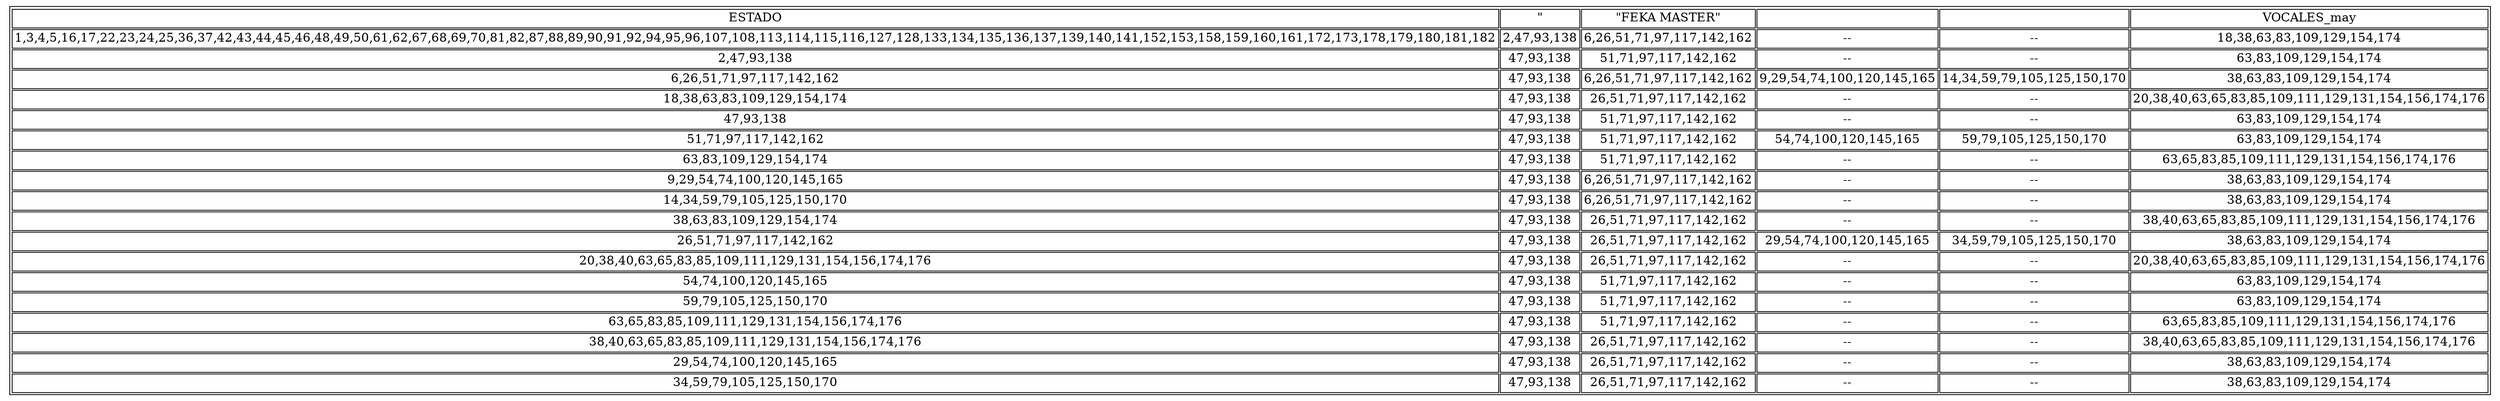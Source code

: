 digraph Grafica{
graph [ratio=fill];
node [label="\N", fontsize=15, shape=plaintext];
graph [bb="0,0,352,154"];arset [label=<
        <TABLE ALIGN="LEFT">
<TR><TD>ESTADO</TD>
<TD>"</TD>
<TD>"FEKA MASTER"</TD>
<TD>
</TD>
<TD>	</TD>
<TD>VOCALES_may</TD>
</TR><TR><TD>1,3,4,5,16,17,22,23,24,25,36,37,42,43,44,45,46,48,49,50,61,62,67,68,69,70,81,82,87,88,89,90,91,92,94,95,96,107,108,113,114,115,116,127,128,133,134,135,136,137,139,140,141,152,153,158,159,160,161,172,173,178,179,180,181,182</TD>
<TD>2,47,93,138</TD>
<TD>6,26,51,71,97,117,142,162</TD>
<TD>--</TD>
<TD>--</TD>
<TD>18,38,63,83,109,129,154,174</TD>
</TR><TR><TD>2,47,93,138</TD>
<TD>47,93,138</TD>
<TD>51,71,97,117,142,162</TD>
<TD>--</TD>
<TD>--</TD>
<TD>63,83,109,129,154,174</TD>
</TR><TR><TD>6,26,51,71,97,117,142,162</TD>
<TD>47,93,138</TD>
<TD>6,26,51,71,97,117,142,162</TD>
<TD>9,29,54,74,100,120,145,165</TD>
<TD>14,34,59,79,105,125,150,170</TD>
<TD>38,63,83,109,129,154,174</TD>
</TR><TR><TD>18,38,63,83,109,129,154,174</TD>
<TD>47,93,138</TD>
<TD>26,51,71,97,117,142,162</TD>
<TD>--</TD>
<TD>--</TD>
<TD>20,38,40,63,65,83,85,109,111,129,131,154,156,174,176</TD>
</TR><TR><TD>47,93,138</TD>
<TD>47,93,138</TD>
<TD>51,71,97,117,142,162</TD>
<TD>--</TD>
<TD>--</TD>
<TD>63,83,109,129,154,174</TD>
</TR><TR><TD>51,71,97,117,142,162</TD>
<TD>47,93,138</TD>
<TD>51,71,97,117,142,162</TD>
<TD>54,74,100,120,145,165</TD>
<TD>59,79,105,125,150,170</TD>
<TD>63,83,109,129,154,174</TD>
</TR><TR><TD>63,83,109,129,154,174</TD>
<TD>47,93,138</TD>
<TD>51,71,97,117,142,162</TD>
<TD>--</TD>
<TD>--</TD>
<TD>63,65,83,85,109,111,129,131,154,156,174,176</TD>
</TR><TR><TD>9,29,54,74,100,120,145,165</TD>
<TD>47,93,138</TD>
<TD>6,26,51,71,97,117,142,162</TD>
<TD>--</TD>
<TD>--</TD>
<TD>38,63,83,109,129,154,174</TD>
</TR><TR><TD>14,34,59,79,105,125,150,170</TD>
<TD>47,93,138</TD>
<TD>6,26,51,71,97,117,142,162</TD>
<TD>--</TD>
<TD>--</TD>
<TD>38,63,83,109,129,154,174</TD>
</TR><TR><TD>38,63,83,109,129,154,174</TD>
<TD>47,93,138</TD>
<TD>26,51,71,97,117,142,162</TD>
<TD>--</TD>
<TD>--</TD>
<TD>38,40,63,65,83,85,109,111,129,131,154,156,174,176</TD>
</TR><TR><TD>26,51,71,97,117,142,162</TD>
<TD>47,93,138</TD>
<TD>26,51,71,97,117,142,162</TD>
<TD>29,54,74,100,120,145,165</TD>
<TD>34,59,79,105,125,150,170</TD>
<TD>38,63,83,109,129,154,174</TD>
</TR><TR><TD>20,38,40,63,65,83,85,109,111,129,131,154,156,174,176</TD>
<TD>47,93,138</TD>
<TD>26,51,71,97,117,142,162</TD>
<TD>--</TD>
<TD>--</TD>
<TD>20,38,40,63,65,83,85,109,111,129,131,154,156,174,176</TD>
</TR><TR><TD>54,74,100,120,145,165</TD>
<TD>47,93,138</TD>
<TD>51,71,97,117,142,162</TD>
<TD>--</TD>
<TD>--</TD>
<TD>63,83,109,129,154,174</TD>
</TR><TR><TD>59,79,105,125,150,170</TD>
<TD>47,93,138</TD>
<TD>51,71,97,117,142,162</TD>
<TD>--</TD>
<TD>--</TD>
<TD>63,83,109,129,154,174</TD>
</TR><TR><TD>63,65,83,85,109,111,129,131,154,156,174,176</TD>
<TD>47,93,138</TD>
<TD>51,71,97,117,142,162</TD>
<TD>--</TD>
<TD>--</TD>
<TD>63,65,83,85,109,111,129,131,154,156,174,176</TD>
</TR><TR><TD>38,40,63,65,83,85,109,111,129,131,154,156,174,176</TD>
<TD>47,93,138</TD>
<TD>26,51,71,97,117,142,162</TD>
<TD>--</TD>
<TD>--</TD>
<TD>38,40,63,65,83,85,109,111,129,131,154,156,174,176</TD>
</TR><TR><TD>29,54,74,100,120,145,165</TD>
<TD>47,93,138</TD>
<TD>26,51,71,97,117,142,162</TD>
<TD>--</TD>
<TD>--</TD>
<TD>38,63,83,109,129,154,174</TD>
</TR><TR><TD>34,59,79,105,125,150,170</TD>
<TD>47,93,138</TD>
<TD>26,51,71,97,117,142,162</TD>
<TD>--</TD>
<TD>--</TD>
<TD>38,63,83,109,129,154,174</TD>
</TR></TABLE>
>,];
}